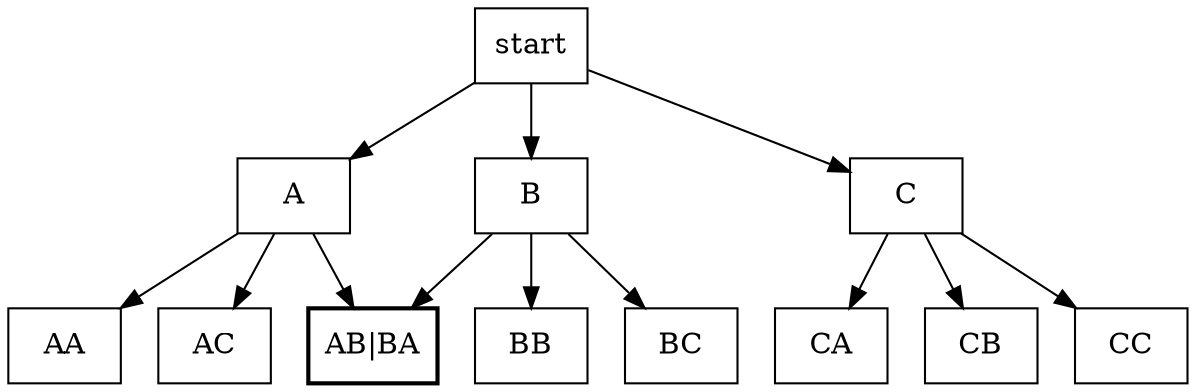 digraph G {
  n11 [label = "start", shape=box];

  n21 [label = "A", shape=box];
  n22 [label = "B", shape=box];
  n23 [label = "C", shape=box];

  n31 [label = "AA", shape=box];
  n32 [label = "AB|BA", shape=box, style=bold];
  n33 [label = "AC", shape=box];
  n35 [label = "BB", shape=box];
  n36 [label = "BC", shape=box];
  n37 [label = "CA", shape=box];
  n38 [label = "CB", shape=box];
  n39 [label = "CC", shape=box];

  n11 -> n21; n11 -> n22; n11 -> n23;

  n21 -> n31; n21 -> n32; n21 -> n33;
  n22 -> n32; n22 -> n35; n22 -> n36;
  n23 -> n37; n23 -> n38; n23 -> n39;
}
